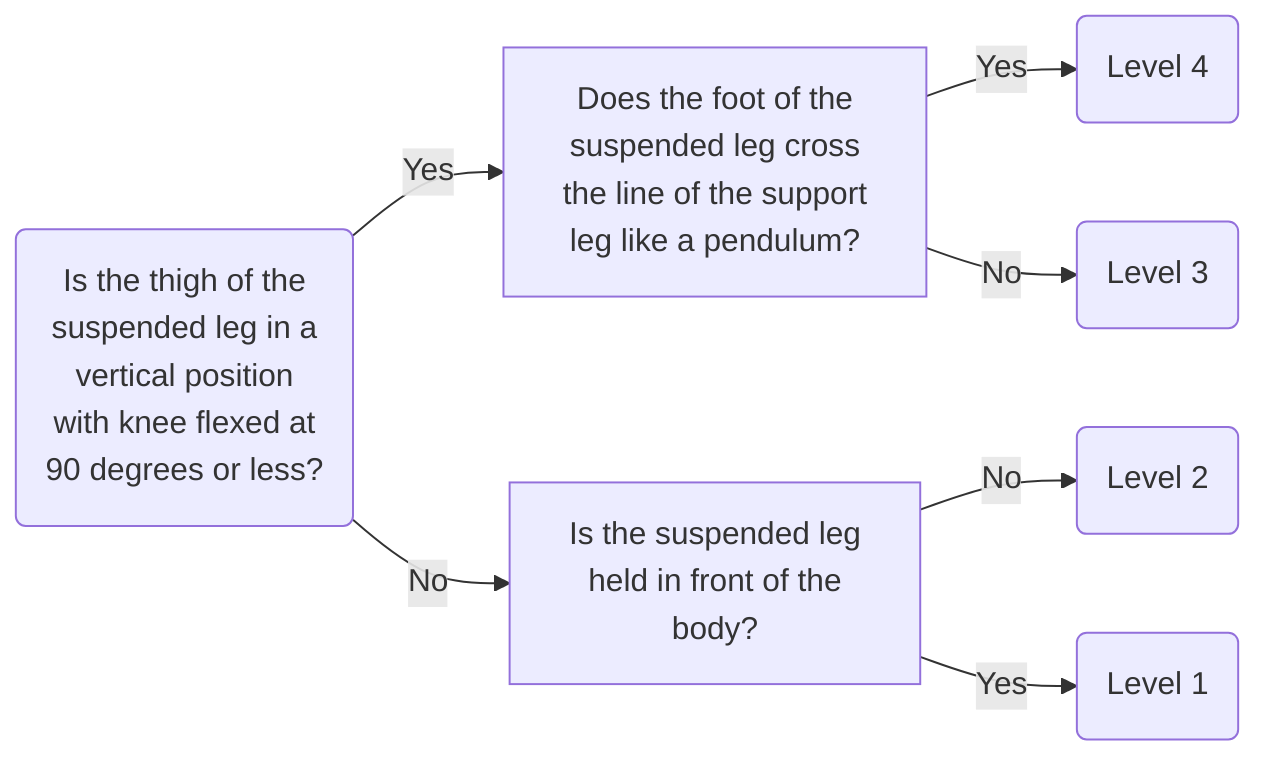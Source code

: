 graph LR
A(Is the thigh of the<br>suspended leg in a<br>vertical position<br>with knee flexed at<br>90 degrees or less?)-- Yes -->B[Does the foot of the<br>suspended leg cross<br>the line of the support<br>leg like a pendulum?]
A-- No -->C[Is the suspended leg<br>held in front of the<br>body?]
B-- Yes -->D(Level 4)
B-- No -->E(Level 3)
C-- No -->F(Level 2)
C-- Yes -->G(Level 1)